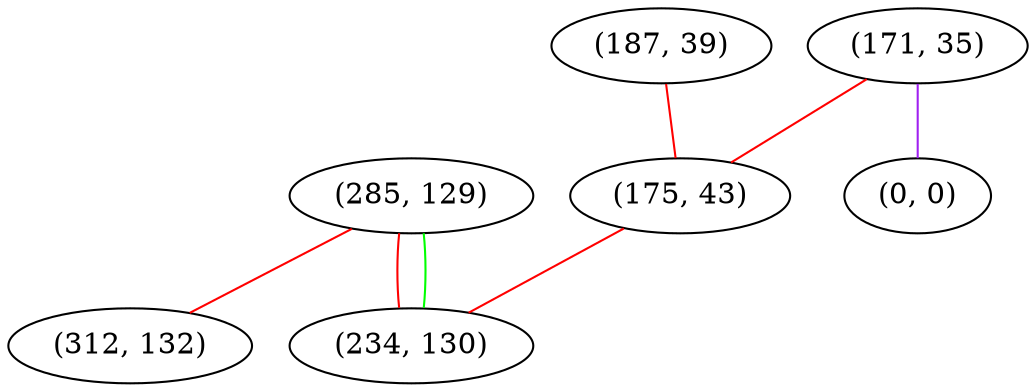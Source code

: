 graph "" {
"(285, 129)";
"(187, 39)";
"(171, 35)";
"(312, 132)";
"(175, 43)";
"(0, 0)";
"(234, 130)";
"(285, 129)" -- "(312, 132)"  [color=red, key=0, weight=1];
"(285, 129)" -- "(234, 130)"  [color=red, key=0, weight=1];
"(285, 129)" -- "(234, 130)"  [color=green, key=1, weight=2];
"(187, 39)" -- "(175, 43)"  [color=red, key=0, weight=1];
"(171, 35)" -- "(175, 43)"  [color=red, key=0, weight=1];
"(171, 35)" -- "(0, 0)"  [color=purple, key=0, weight=4];
"(175, 43)" -- "(234, 130)"  [color=red, key=0, weight=1];
}
